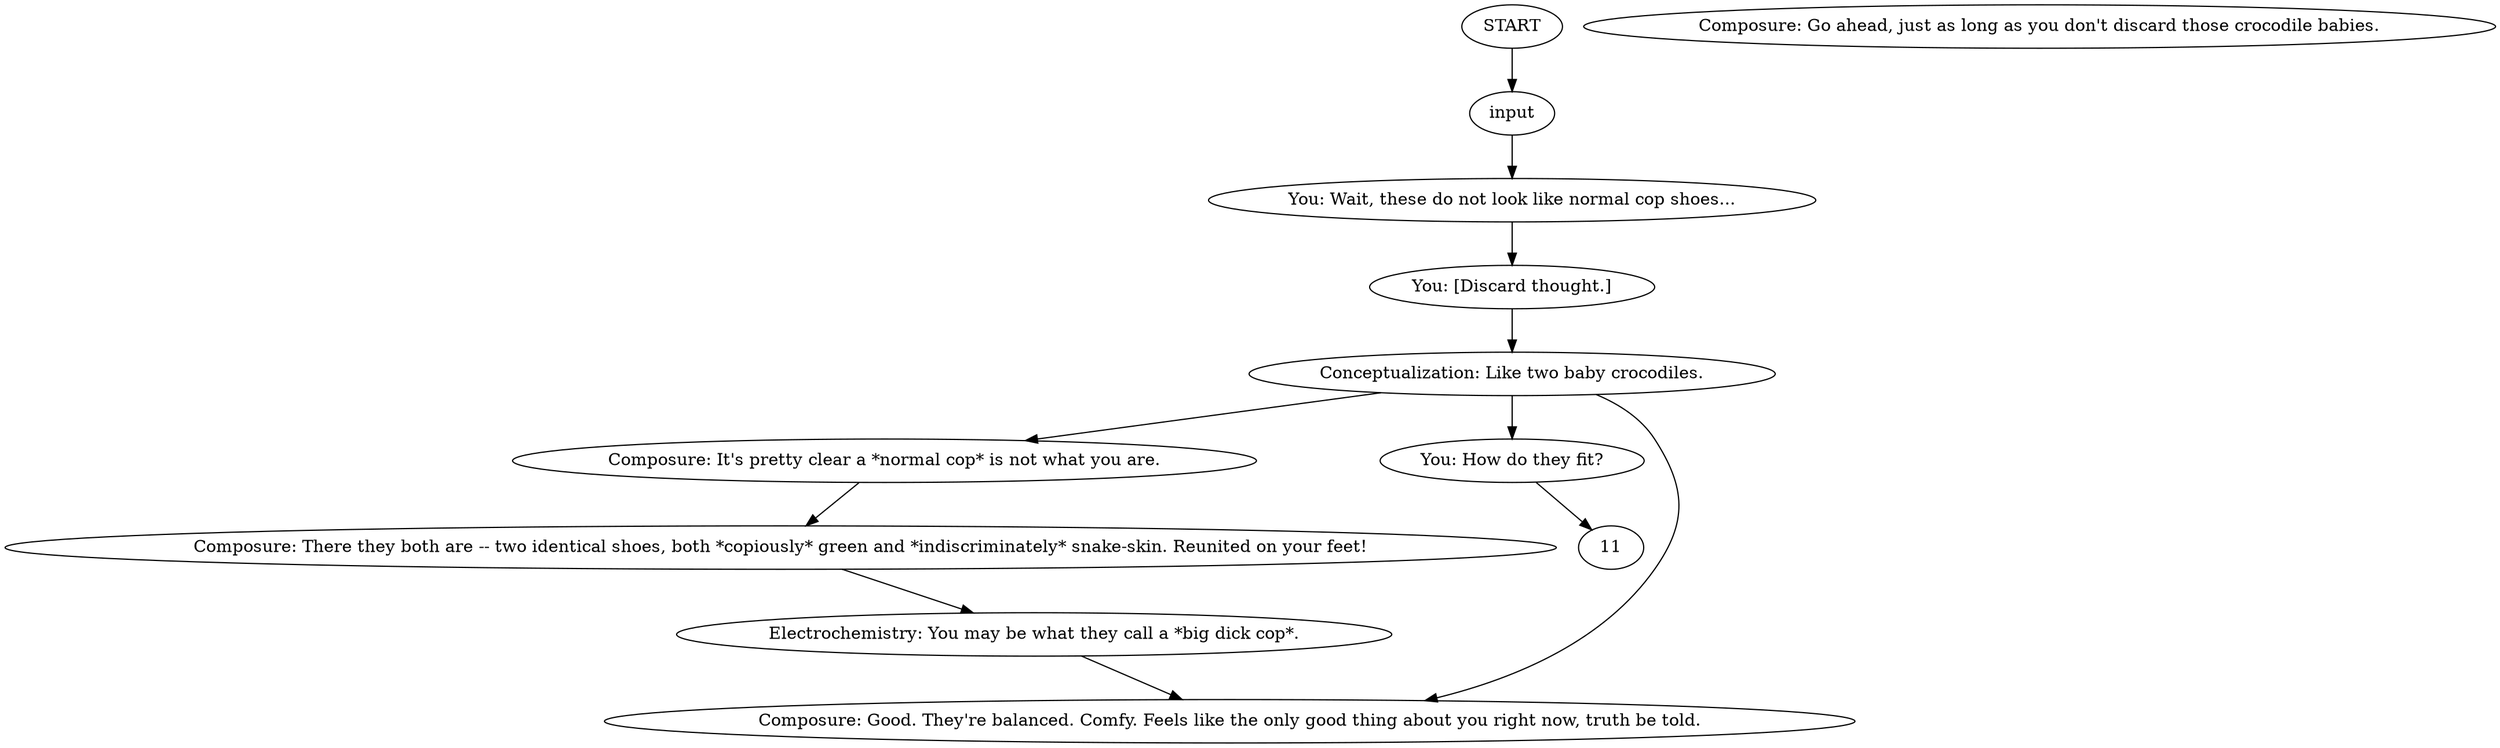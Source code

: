 # WHIRLING F2 ORB / dialogue both shoes
# both shoes on, finishes task
# ==================================================
digraph G {
	  0 [label="START"];
	  1 [label="input"];
	  2 [label="Composure: Go ahead, just as long as you don't discard those crocodile babies."];
	  3 [label="Conceptualization: Like two baby crocodiles."];
	  4 [label="Electrochemistry: You may be what they call a *big dick cop*."];
	  5 [label="Composure: There they both are -- two identical shoes, both *copiously* green and *indiscriminately* snake-skin. Reunited on your feet!"];
	  6 [label="You: Wait, these do not look like normal cop shoes..."];
	  7 [label="Composure: It's pretty clear a *normal cop* is not what you are."];
	  8 [label="You: [Discard thought.]"];
	  9 [label="You: How do they fit?"];
	  10 [label="Composure: Good. They're balanced. Comfy. Feels like the only good thing about you right now, truth be told."];
	  0 -> 1
	  1 -> 6
	  3 -> 9
	  3 -> 10
	  3 -> 7
	  4 -> 10
	  5 -> 4
	  6 -> 8
	  7 -> 5
	  8 -> 3
	  9 -> 11
}

